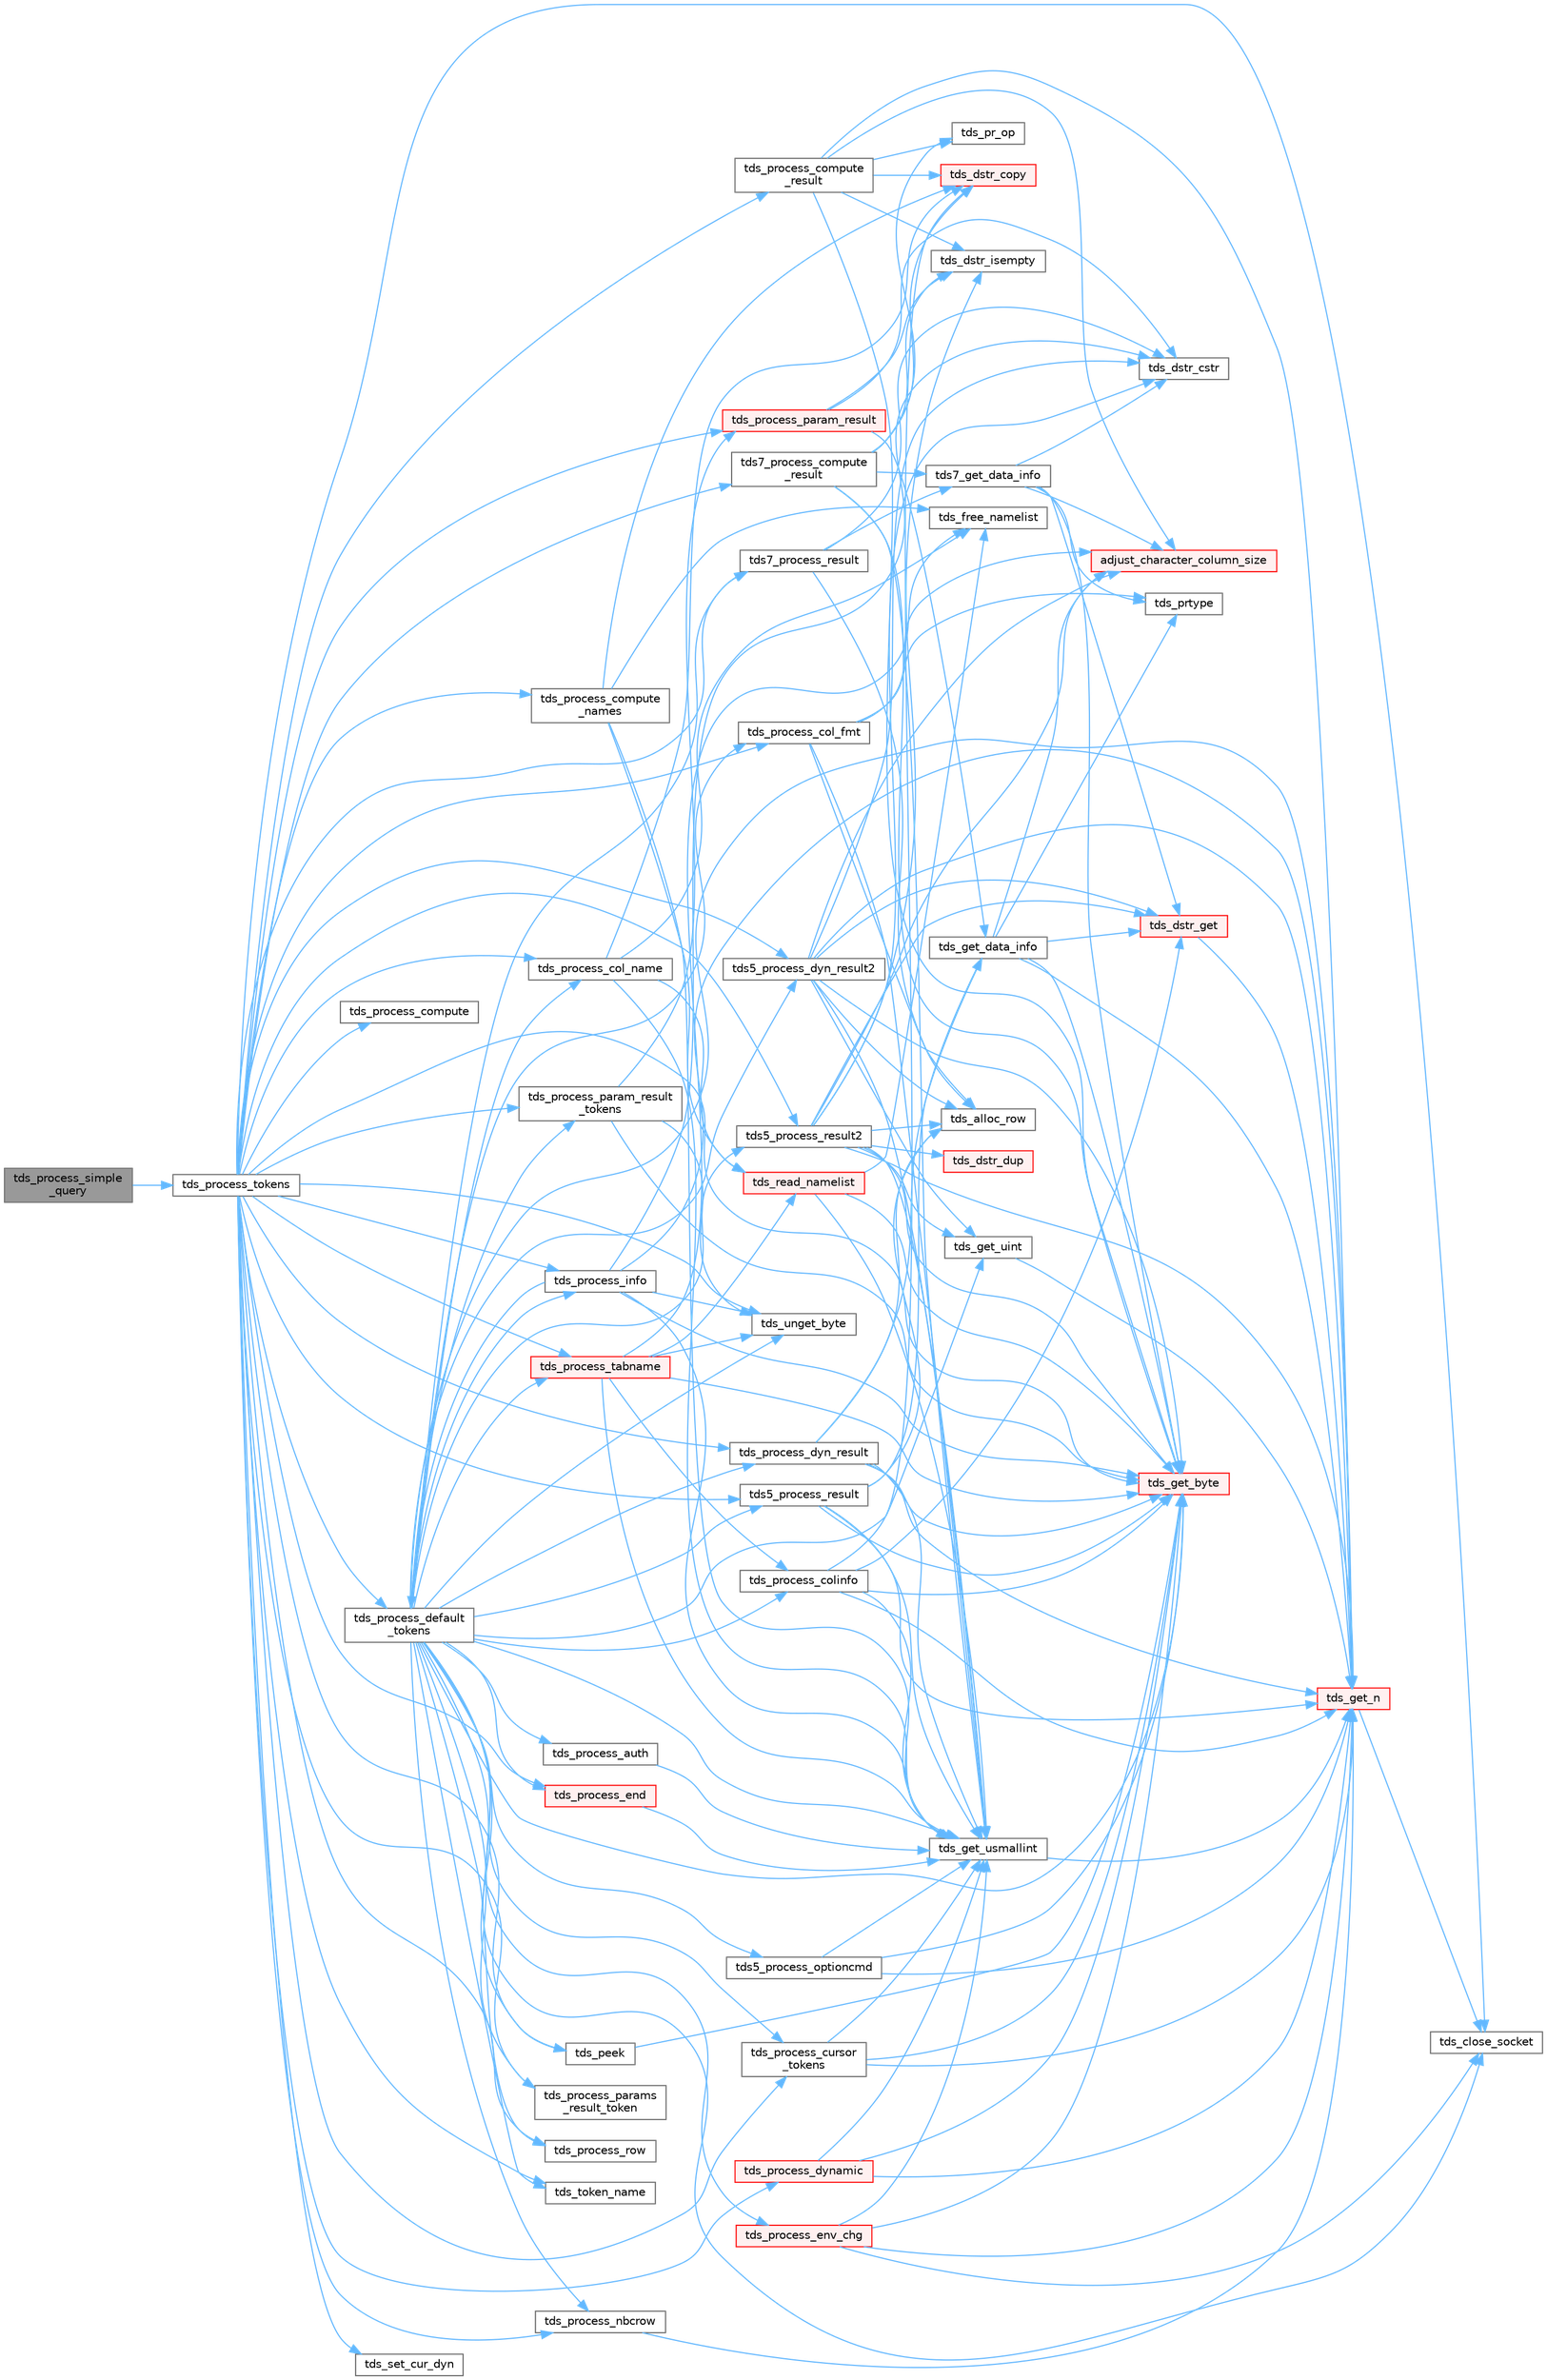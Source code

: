 digraph "tds_process_simple_query"
{
 // LATEX_PDF_SIZE
  bgcolor="transparent";
  edge [fontname=Helvetica,fontsize=10,labelfontname=Helvetica,labelfontsize=10];
  node [fontname=Helvetica,fontsize=10,shape=box,height=0.2,width=0.4];
  rankdir="LR";
  Node1 [id="Node000001",label="tds_process_simple\l_query",height=0.2,width=0.4,color="gray40", fillcolor="grey60", style="filled", fontcolor="black",tooltip="Process results for simple query as \"SET TEXTSIZE\" or \"USE dbname\" If the statement returns results,..."];
  Node1 -> Node2 [id="edge1_Node000001_Node000002",color="steelblue1",style="solid",tooltip=" "];
  Node2 [id="Node000002",label="tds_process_tokens",height=0.2,width=0.4,color="grey40", fillcolor="white", style="filled",URL="$a00592.html#gabfc9de1d1fe718818caf63a4be4035a6",tooltip="process all streams."];
  Node2 -> Node3 [id="edge2_Node000002_Node000003",color="steelblue1",style="solid",tooltip=" "];
  Node3 [id="Node000003",label="tds5_process_dyn_result2",height=0.2,width=0.4,color="grey40", fillcolor="white", style="filled",URL="$a00592.html#gae688b515631141acfbc41bbb91c8b921",tooltip="Process new TDS 5.0 token for describing output parameters."];
  Node3 -> Node4 [id="edge3_Node000003_Node000004",color="steelblue1",style="solid",tooltip=" "];
  Node4 [id="Node000004",label="adjust_character_column_size",height=0.2,width=0.4,color="red", fillcolor="#FFF0F0", style="filled",URL="$a00592.html#ga91770634ce8c0d6f1fe007b45da186fd",tooltip="Adjust column size according to client's encoding."];
  Node3 -> Node10 [id="edge4_Node000003_Node000010",color="steelblue1",style="solid",tooltip=" "];
  Node10 [id="Node000010",label="tds_alloc_row",height=0.2,width=0.4,color="grey40", fillcolor="white", style="filled",URL="$a00589.html#ga1224fb9277112dc2ce12531d2b73b145",tooltip="Allocate space for row store return NULL on out of memory."];
  Node3 -> Node11 [id="edge5_Node000003_Node000011",color="steelblue1",style="solid",tooltip=" "];
  Node11 [id="Node000011",label="tds_dstr_cstr",height=0.2,width=0.4,color="grey40", fillcolor="white", style="filled",URL="$a00593.html#gac536f0e4d77d3cff5702719362ec1766",tooltip="Returns a C version (NUL terminated string) of dstr."];
  Node3 -> Node12 [id="edge6_Node000003_Node000012",color="steelblue1",style="solid",tooltip=" "];
  Node12 [id="Node000012",label="tds_dstr_get",height=0.2,width=0.4,color="red", fillcolor="#FFF0F0", style="filled",URL="$a00591.html#ga017c427e9599c031be5c555cb32abe2c",tooltip="Reads a string from wire and put in a DSTR."];
  Node12 -> Node16 [id="edge7_Node000012_Node000016",color="steelblue1",style="solid",tooltip=" "];
  Node16 [id="Node000016",label="tds_get_n",height=0.2,width=0.4,color="red", fillcolor="#FFF0F0", style="filled",URL="$a00591.html#gae777dd57e8d1bb40349d7d7d8434fddf",tooltip="Get N bytes from the buffer and return them in the already allocated space   given to us."];
  Node16 -> Node17 [id="edge8_Node000016_Node000017",color="steelblue1",style="solid",tooltip=" "];
  Node17 [id="Node000017",label="tds_close_socket",height=0.2,width=0.4,color="grey40", fillcolor="white", style="filled",URL="$a00591.html#ga3e3f76009fce5ceedb2f42bb2c9aed2e",tooltip="Close current socket."];
  Node3 -> Node28 [id="edge9_Node000003_Node000028",color="steelblue1",style="solid",tooltip=" "];
  Node28 [id="Node000028",label="tds_get_byte",height=0.2,width=0.4,color="red", fillcolor="#FFF0F0", style="filled",URL="$a00591.html#ga0cb72d3f6943795c39db1fa692be0a58",tooltip="Return a single byte from the input buffer."];
  Node3 -> Node16 [id="edge10_Node000003_Node000016",color="steelblue1",style="solid",tooltip=" "];
  Node3 -> Node29 [id="edge11_Node000003_Node000029",color="steelblue1",style="solid",tooltip=" "];
  Node29 [id="Node000029",label="tds_get_uint",height=0.2,width=0.4,color="grey40", fillcolor="white", style="filled",URL="$a00591.html#ga9ac121c269e203337a48c5bf8afc48c3",tooltip="Get an uint32 from the server."];
  Node29 -> Node16 [id="edge12_Node000029_Node000016",color="steelblue1",style="solid",tooltip=" "];
  Node3 -> Node30 [id="edge13_Node000003_Node000030",color="steelblue1",style="solid",tooltip=" "];
  Node30 [id="Node000030",label="tds_get_usmallint",height=0.2,width=0.4,color="grey40", fillcolor="white", style="filled",URL="$a00591.html#gad38aa5b9547817854ccba1fcc7855861",tooltip="Get an uint16 from the server."];
  Node30 -> Node16 [id="edge14_Node000030_Node000016",color="steelblue1",style="solid",tooltip=" "];
  Node2 -> Node31 [id="edge15_Node000002_Node000031",color="steelblue1",style="solid",tooltip=" "];
  Node31 [id="Node000031",label="tds5_process_result",height=0.2,width=0.4,color="grey40", fillcolor="white", style="filled",URL="$a00592.html#ga547b2f48659f77a69aa802d861ac827d",tooltip="tds5_process_result() is the TDS 5.0 result set processing routine."];
  Node31 -> Node10 [id="edge16_Node000031_Node000010",color="steelblue1",style="solid",tooltip=" "];
  Node31 -> Node28 [id="edge17_Node000031_Node000028",color="steelblue1",style="solid",tooltip=" "];
  Node31 -> Node32 [id="edge18_Node000031_Node000032",color="steelblue1",style="solid",tooltip=" "];
  Node32 [id="Node000032",label="tds_get_data_info",height=0.2,width=0.4,color="grey40", fillcolor="white", style="filled",URL="$a00592.html#gad9b6b86f48be077fb44ac603845a0c27",tooltip="Reads data metadata from wire."];
  Node32 -> Node4 [id="edge19_Node000032_Node000004",color="steelblue1",style="solid",tooltip=" "];
  Node32 -> Node12 [id="edge20_Node000032_Node000012",color="steelblue1",style="solid",tooltip=" "];
  Node32 -> Node28 [id="edge21_Node000032_Node000028",color="steelblue1",style="solid",tooltip=" "];
  Node32 -> Node16 [id="edge22_Node000032_Node000016",color="steelblue1",style="solid",tooltip=" "];
  Node32 -> Node33 [id="edge23_Node000032_Node000033",color="steelblue1",style="solid",tooltip=" "];
  Node33 [id="Node000033",label="tds_prtype",height=0.2,width=0.4,color="grey40", fillcolor="white", style="filled",URL="$a00592.html#ga307f949194204f71f1a7e574424048b1",tooltip="Returns string representation of the given type."];
  Node31 -> Node16 [id="edge24_Node000031_Node000016",color="steelblue1",style="solid",tooltip=" "];
  Node31 -> Node30 [id="edge25_Node000031_Node000030",color="steelblue1",style="solid",tooltip=" "];
  Node2 -> Node34 [id="edge26_Node000002_Node000034",color="steelblue1",style="solid",tooltip=" "];
  Node34 [id="Node000034",label="tds5_process_result2",height=0.2,width=0.4,color="grey40", fillcolor="white", style="filled",URL="$a00592.html#gabe2bdd5a41ce067cb31aef18ff81cb1c",tooltip="tds5_process_result2() is the new TDS 5.0 result set processing routine."];
  Node34 -> Node4 [id="edge27_Node000034_Node000004",color="steelblue1",style="solid",tooltip=" "];
  Node34 -> Node10 [id="edge28_Node000034_Node000010",color="steelblue1",style="solid",tooltip=" "];
  Node34 -> Node11 [id="edge29_Node000034_Node000011",color="steelblue1",style="solid",tooltip=" "];
  Node34 -> Node35 [id="edge30_Node000034_Node000035",color="steelblue1",style="solid",tooltip=" "];
  Node35 [id="Node000035",label="tds_dstr_dup",height=0.2,width=0.4,color="red", fillcolor="#FFF0F0", style="filled",URL="$a00593.html#ga4e6d9fa6f9b9551a5a3390e10a5322e6",tooltip="Duplicate a string from another dynamic string."];
  Node34 -> Node12 [id="edge31_Node000034_Node000012",color="steelblue1",style="solid",tooltip=" "];
  Node34 -> Node37 [id="edge32_Node000034_Node000037",color="steelblue1",style="solid",tooltip=" "];
  Node37 [id="Node000037",label="tds_dstr_isempty",height=0.2,width=0.4,color="grey40", fillcolor="white", style="filled",URL="$a00593.html#ga197c6af67f2e7469d06c2aa055917b1e",tooltip="test if string is empty"];
  Node34 -> Node28 [id="edge33_Node000034_Node000028",color="steelblue1",style="solid",tooltip=" "];
  Node34 -> Node16 [id="edge34_Node000034_Node000016",color="steelblue1",style="solid",tooltip=" "];
  Node34 -> Node29 [id="edge35_Node000034_Node000029",color="steelblue1",style="solid",tooltip=" "];
  Node34 -> Node30 [id="edge36_Node000034_Node000030",color="steelblue1",style="solid",tooltip=" "];
  Node2 -> Node38 [id="edge37_Node000002_Node000038",color="steelblue1",style="solid",tooltip=" "];
  Node38 [id="Node000038",label="tds7_process_compute\l_result",height=0.2,width=0.4,color="grey40", fillcolor="white", style="filled",URL="$a00592.html#ga6728e344caa20aea1def85f58dea138b",tooltip="tds7_process_compute_result() processes compute result sets for TDS 7/8."];
  Node38 -> Node39 [id="edge38_Node000038_Node000039",color="steelblue1",style="solid",tooltip=" "];
  Node39 [id="Node000039",label="tds7_get_data_info",height=0.2,width=0.4,color="grey40", fillcolor="white", style="filled",URL="$a00592.html#ga07cee55fd522cca16fb59b7a8f0b1376",tooltip="Reads data information from wire."];
  Node39 -> Node4 [id="edge39_Node000039_Node000004",color="steelblue1",style="solid",tooltip=" "];
  Node39 -> Node11 [id="edge40_Node000039_Node000011",color="steelblue1",style="solid",tooltip=" "];
  Node39 -> Node12 [id="edge41_Node000039_Node000012",color="steelblue1",style="solid",tooltip=" "];
  Node39 -> Node28 [id="edge42_Node000039_Node000028",color="steelblue1",style="solid",tooltip=" "];
  Node39 -> Node33 [id="edge43_Node000039_Node000033",color="steelblue1",style="solid",tooltip=" "];
  Node38 -> Node40 [id="edge44_Node000038_Node000040",color="steelblue1",style="solid",tooltip=" "];
  Node40 [id="Node000040",label="tds_dstr_copy",height=0.2,width=0.4,color="red", fillcolor="#FFF0F0", style="filled",URL="$a00593.html#gad96366d9fa93bfc283cef1299fbe97ab",tooltip="copy a string from another"];
  Node38 -> Node37 [id="edge45_Node000038_Node000037",color="steelblue1",style="solid",tooltip=" "];
  Node38 -> Node28 [id="edge46_Node000038_Node000028",color="steelblue1",style="solid",tooltip=" "];
  Node38 -> Node30 [id="edge47_Node000038_Node000030",color="steelblue1",style="solid",tooltip=" "];
  Node38 -> Node41 [id="edge48_Node000038_Node000041",color="steelblue1",style="solid",tooltip=" "];
  Node41 [id="Node000041",label="tds_pr_op",height=0.2,width=0.4,color="grey40", fillcolor="white", style="filled",URL="$a00592.html#ga62dc14d21453e88e24880ee0acaca73a",tooltip="Returns string representation for a given operation."];
  Node2 -> Node42 [id="edge49_Node000002_Node000042",color="steelblue1",style="solid",tooltip=" "];
  Node42 [id="Node000042",label="tds7_process_result",height=0.2,width=0.4,color="grey40", fillcolor="white", style="filled",URL="$a00592.html#gaca56fc22d65a24a96d1bef310ade73aa",tooltip="tds7_process_result() is the TDS 7.0 result set processing routine."];
  Node42 -> Node39 [id="edge50_Node000042_Node000039",color="steelblue1",style="solid",tooltip=" "];
  Node42 -> Node10 [id="edge51_Node000042_Node000010",color="steelblue1",style="solid",tooltip=" "];
  Node42 -> Node11 [id="edge52_Node000042_Node000011",color="steelblue1",style="solid",tooltip=" "];
  Node2 -> Node17 [id="edge53_Node000002_Node000017",color="steelblue1",style="solid",tooltip=" "];
  Node2 -> Node28 [id="edge54_Node000002_Node000028",color="steelblue1",style="solid",tooltip=" "];
  Node2 -> Node43 [id="edge55_Node000002_Node000043",color="steelblue1",style="solid",tooltip=" "];
  Node43 [id="Node000043",label="tds_peek",height=0.2,width=0.4,color="grey40", fillcolor="white", style="filled",URL="$a00591.html#ga221e98a9c8be96ec6c8547891e1b53af",tooltip="Reads a byte from the TDS stream without removing it."];
  Node43 -> Node28 [id="edge56_Node000043_Node000028",color="steelblue1",style="solid",tooltip=" "];
  Node2 -> Node44 [id="edge57_Node000002_Node000044",color="steelblue1",style="solid",tooltip=" "];
  Node44 [id="Node000044",label="tds_process_col_fmt",height=0.2,width=0.4,color="grey40", fillcolor="white", style="filled",URL="$a00592.html#ga4e3dd9d3614f5f0433b78b761dd68741",tooltip="tds_process_col_fmt() is the other half of result set processing under TDS 4.2."];
  Node44 -> Node4 [id="edge58_Node000044_Node000004",color="steelblue1",style="solid",tooltip=" "];
  Node44 -> Node10 [id="edge59_Node000044_Node000010",color="steelblue1",style="solid",tooltip=" "];
  Node44 -> Node30 [id="edge60_Node000044_Node000030",color="steelblue1",style="solid",tooltip=" "];
  Node44 -> Node33 [id="edge61_Node000044_Node000033",color="steelblue1",style="solid",tooltip=" "];
  Node2 -> Node45 [id="edge62_Node000002_Node000045",color="steelblue1",style="solid",tooltip=" "];
  Node45 [id="Node000045",label="tds_process_col_name",height=0.2,width=0.4,color="grey40", fillcolor="white", style="filled",URL="$a00592.html#ga905d2fa5e1b602817bd16bb0fcf9eadb",tooltip="tds_process_col_name() is one half of the result set under TDS 4.2 it contains all the column names,..."];
  Node45 -> Node40 [id="edge63_Node000045_Node000040",color="steelblue1",style="solid",tooltip=" "];
  Node45 -> Node46 [id="edge64_Node000045_Node000046",color="steelblue1",style="solid",tooltip=" "];
  Node46 [id="Node000046",label="tds_free_namelist",height=0.2,width=0.4,color="grey40", fillcolor="white", style="filled",URL="$a00592.html#ga21e9de33de9c8c492aa2f96c823596bb",tooltip="Frees list of names."];
  Node45 -> Node30 [id="edge65_Node000045_Node000030",color="steelblue1",style="solid",tooltip=" "];
  Node45 -> Node47 [id="edge66_Node000045_Node000047",color="steelblue1",style="solid",tooltip=" "];
  Node47 [id="Node000047",label="tds_read_namelist",height=0.2,width=0.4,color="red", fillcolor="#FFF0F0", style="filled",URL="$a00592.html#gaeaaed2ea1d8c827da1a0f5b419524ae1",tooltip="Reads list of names (usually table names)"];
  Node47 -> Node46 [id="edge67_Node000047_Node000046",color="steelblue1",style="solid",tooltip=" "];
  Node47 -> Node28 [id="edge68_Node000047_Node000028",color="steelblue1",style="solid",tooltip=" "];
  Node47 -> Node30 [id="edge69_Node000047_Node000030",color="steelblue1",style="solid",tooltip=" "];
  Node2 -> Node49 [id="edge70_Node000002_Node000049",color="steelblue1",style="solid",tooltip=" "];
  Node49 [id="Node000049",label="tds_process_compute",height=0.2,width=0.4,color="grey40", fillcolor="white", style="filled",URL="$a00592.html#ga6fcb37d5addebdc1af9f34ebc59fd7a8",tooltip="tds_process_compute() processes compute rows and places them in the row buffer."];
  Node2 -> Node50 [id="edge71_Node000002_Node000050",color="steelblue1",style="solid",tooltip=" "];
  Node50 [id="Node000050",label="tds_process_compute\l_names",height=0.2,width=0.4,color="grey40", fillcolor="white", style="filled",URL="$a00592.html#gae5b3e01f3d665f9e377de091f46f1ab9",tooltip="tds_process_compute_names() processes compute result sets."];
  Node50 -> Node40 [id="edge72_Node000050_Node000040",color="steelblue1",style="solid",tooltip=" "];
  Node50 -> Node46 [id="edge73_Node000050_Node000046",color="steelblue1",style="solid",tooltip=" "];
  Node50 -> Node30 [id="edge74_Node000050_Node000030",color="steelblue1",style="solid",tooltip=" "];
  Node50 -> Node47 [id="edge75_Node000050_Node000047",color="steelblue1",style="solid",tooltip=" "];
  Node2 -> Node51 [id="edge76_Node000002_Node000051",color="steelblue1",style="solid",tooltip=" "];
  Node51 [id="Node000051",label="tds_process_compute\l_result",height=0.2,width=0.4,color="grey40", fillcolor="white", style="filled",URL="$a00592.html#gae3368ea80d0d8b13791ceb13ee5f19c9",tooltip="tds_process_compute_result() processes compute result sets."];
  Node51 -> Node4 [id="edge77_Node000051_Node000004",color="steelblue1",style="solid",tooltip=" "];
  Node51 -> Node40 [id="edge78_Node000051_Node000040",color="steelblue1",style="solid",tooltip=" "];
  Node51 -> Node37 [id="edge79_Node000051_Node000037",color="steelblue1",style="solid",tooltip=" "];
  Node51 -> Node28 [id="edge80_Node000051_Node000028",color="steelblue1",style="solid",tooltip=" "];
  Node51 -> Node16 [id="edge81_Node000051_Node000016",color="steelblue1",style="solid",tooltip=" "];
  Node51 -> Node41 [id="edge82_Node000051_Node000041",color="steelblue1",style="solid",tooltip=" "];
  Node2 -> Node52 [id="edge83_Node000002_Node000052",color="steelblue1",style="solid",tooltip=" "];
  Node52 [id="Node000052",label="tds_process_cursor\l_tokens",height=0.2,width=0.4,color="grey40", fillcolor="white", style="filled",URL="$a00592.html#ga315d875d90c64d12d61fc9e33b4dee96",tooltip="Reads cursor command results."];
  Node52 -> Node28 [id="edge84_Node000052_Node000028",color="steelblue1",style="solid",tooltip=" "];
  Node52 -> Node16 [id="edge85_Node000052_Node000016",color="steelblue1",style="solid",tooltip=" "];
  Node52 -> Node30 [id="edge86_Node000052_Node000030",color="steelblue1",style="solid",tooltip=" "];
  Node2 -> Node53 [id="edge87_Node000002_Node000053",color="steelblue1",style="solid",tooltip=" "];
  Node53 [id="Node000053",label="tds_process_default\l_tokens",height=0.2,width=0.4,color="grey40", fillcolor="white", style="filled",URL="$a00592.html#ga39453d084f3f780ac4602d4abf2839f7",tooltip="tds_process_default_tokens() is a catch all function that is called to process tokens not known to ot..."];
  Node53 -> Node3 [id="edge88_Node000053_Node000003",color="steelblue1",style="solid",tooltip=" "];
  Node53 -> Node54 [id="edge89_Node000053_Node000054",color="steelblue1",style="solid",tooltip=" "];
  Node54 [id="Node000054",label="tds5_process_optioncmd",height=0.2,width=0.4,color="grey40", fillcolor="white", style="filled",URL="$a00592.html#gaa6a7e5aeb10a1322911c47be9c43e2d2",tooltip="Process option cmd results."];
  Node54 -> Node28 [id="edge90_Node000054_Node000028",color="steelblue1",style="solid",tooltip=" "];
  Node54 -> Node16 [id="edge91_Node000054_Node000016",color="steelblue1",style="solid",tooltip=" "];
  Node54 -> Node30 [id="edge92_Node000054_Node000030",color="steelblue1",style="solid",tooltip=" "];
  Node53 -> Node31 [id="edge93_Node000053_Node000031",color="steelblue1",style="solid",tooltip=" "];
  Node53 -> Node34 [id="edge94_Node000053_Node000034",color="steelblue1",style="solid",tooltip=" "];
  Node53 -> Node42 [id="edge95_Node000053_Node000042",color="steelblue1",style="solid",tooltip=" "];
  Node53 -> Node17 [id="edge96_Node000053_Node000017",color="steelblue1",style="solid",tooltip=" "];
  Node53 -> Node28 [id="edge97_Node000053_Node000028",color="steelblue1",style="solid",tooltip=" "];
  Node53 -> Node16 [id="edge98_Node000053_Node000016",color="steelblue1",style="solid",tooltip=" "];
  Node53 -> Node29 [id="edge99_Node000053_Node000029",color="steelblue1",style="solid",tooltip=" "];
  Node53 -> Node30 [id="edge100_Node000053_Node000030",color="steelblue1",style="solid",tooltip=" "];
  Node53 -> Node43 [id="edge101_Node000053_Node000043",color="steelblue1",style="solid",tooltip=" "];
  Node53 -> Node55 [id="edge102_Node000053_Node000055",color="steelblue1",style="solid",tooltip=" "];
  Node55 [id="Node000055",label="tds_process_auth",height=0.2,width=0.4,color="grey40", fillcolor="white", style="filled",URL="$a00592.html#ga4e1e52e09b0c27a9b9f53eb6b539afce",tooltip="Process authentication token."];
  Node55 -> Node30 [id="edge103_Node000055_Node000030",color="steelblue1",style="solid",tooltip=" "];
  Node53 -> Node44 [id="edge104_Node000053_Node000044",color="steelblue1",style="solid",tooltip=" "];
  Node53 -> Node45 [id="edge105_Node000053_Node000045",color="steelblue1",style="solid",tooltip=" "];
  Node53 -> Node56 [id="edge106_Node000053_Node000056",color="steelblue1",style="solid",tooltip=" "];
  Node56 [id="Node000056",label="tds_process_colinfo",height=0.2,width=0.4,color="grey40", fillcolor="white", style="filled",URL="$a00592.html#ga22c7f413d43fc0d511e122a3de389166",tooltip="Reads column information."];
  Node56 -> Node40 [id="edge107_Node000056_Node000040",color="steelblue1",style="solid",tooltip=" "];
  Node56 -> Node12 [id="edge108_Node000056_Node000012",color="steelblue1",style="solid",tooltip=" "];
  Node56 -> Node28 [id="edge109_Node000056_Node000028",color="steelblue1",style="solid",tooltip=" "];
  Node56 -> Node16 [id="edge110_Node000056_Node000016",color="steelblue1",style="solid",tooltip=" "];
  Node56 -> Node30 [id="edge111_Node000056_Node000030",color="steelblue1",style="solid",tooltip=" "];
  Node53 -> Node52 [id="edge112_Node000053_Node000052",color="steelblue1",style="solid",tooltip=" "];
  Node53 -> Node57 [id="edge113_Node000053_Node000057",color="steelblue1",style="solid",tooltip=" "];
  Node57 [id="Node000057",label="tds_process_dyn_result",height=0.2,width=0.4,color="grey40", fillcolor="white", style="filled",URL="$a00592.html#ga416cf119c1d4a0fca27dc5b50c261358",tooltip="Process results from dynamic."];
  Node57 -> Node10 [id="edge114_Node000057_Node000010",color="steelblue1",style="solid",tooltip=" "];
  Node57 -> Node28 [id="edge115_Node000057_Node000028",color="steelblue1",style="solid",tooltip=" "];
  Node57 -> Node32 [id="edge116_Node000057_Node000032",color="steelblue1",style="solid",tooltip=" "];
  Node57 -> Node16 [id="edge117_Node000057_Node000016",color="steelblue1",style="solid",tooltip=" "];
  Node57 -> Node30 [id="edge118_Node000057_Node000030",color="steelblue1",style="solid",tooltip=" "];
  Node53 -> Node58 [id="edge119_Node000053_Node000058",color="steelblue1",style="solid",tooltip=" "];
  Node58 [id="Node000058",label="tds_process_end",height=0.2,width=0.4,color="red", fillcolor="#FFF0F0", style="filled",URL="$a00592.html#ga6ee2e7af38af768611b8bf4b79c36f46",tooltip="tds_process_end() processes any of the DONE, DONEPROC, or DONEINPROC tokens."];
  Node58 -> Node30 [id="edge120_Node000058_Node000030",color="steelblue1",style="solid",tooltip=" "];
  Node53 -> Node79 [id="edge121_Node000053_Node000079",color="steelblue1",style="solid",tooltip=" "];
  Node79 [id="Node000079",label="tds_process_env_chg",height=0.2,width=0.4,color="red", fillcolor="#FFF0F0", style="filled",URL="$a00592.html#ga3e1b4df4410a86a563a8c155e7799720",tooltip="tds_process_env_chg() when ever certain things change on the server, such as database,..."];
  Node79 -> Node17 [id="edge122_Node000079_Node000017",color="steelblue1",style="solid",tooltip=" "];
  Node79 -> Node28 [id="edge123_Node000079_Node000028",color="steelblue1",style="solid",tooltip=" "];
  Node79 -> Node16 [id="edge124_Node000079_Node000016",color="steelblue1",style="solid",tooltip=" "];
  Node79 -> Node30 [id="edge125_Node000079_Node000030",color="steelblue1",style="solid",tooltip=" "];
  Node53 -> Node80 [id="edge126_Node000053_Node000080",color="steelblue1",style="solid",tooltip=" "];
  Node80 [id="Node000080",label="tds_process_info",height=0.2,width=0.4,color="grey40", fillcolor="white", style="filled",URL="$a00592.html#ga65a2316369529731732f200c190d05d6",tooltip="tds_process_info() is called for INFO, ERR, or EED tokens and is responsible for calling the CLI's me..."];
  Node80 -> Node11 [id="edge127_Node000080_Node000011",color="steelblue1",style="solid",tooltip=" "];
  Node80 -> Node28 [id="edge128_Node000080_Node000028",color="steelblue1",style="solid",tooltip=" "];
  Node80 -> Node16 [id="edge129_Node000080_Node000016",color="steelblue1",style="solid",tooltip=" "];
  Node80 -> Node30 [id="edge130_Node000080_Node000030",color="steelblue1",style="solid",tooltip=" "];
  Node80 -> Node53 [id="edge131_Node000080_Node000053",color="steelblue1",style="solid",tooltip=" "];
  Node80 -> Node81 [id="edge132_Node000080_Node000081",color="steelblue1",style="solid",tooltip=" "];
  Node81 [id="Node000081",label="tds_unget_byte",height=0.2,width=0.4,color="grey40", fillcolor="white", style="filled",URL="$a00591.html#gad70d59fb317d098b0c9fd29dd77131a8",tooltip="Unget will always work as long as you don't call it twice in a row."];
  Node53 -> Node82 [id="edge133_Node000053_Node000082",color="steelblue1",style="solid",tooltip=" "];
  Node82 [id="Node000082",label="tds_process_nbcrow",height=0.2,width=0.4,color="grey40", fillcolor="white", style="filled",URL="$a00592.html#gaf7264c9eb3aa7a73358a4c65f02d3d3c",tooltip="tds_process_nbcrow() processes rows and places them in the row buffer."];
  Node82 -> Node16 [id="edge134_Node000082_Node000016",color="steelblue1",style="solid",tooltip=" "];
  Node53 -> Node83 [id="edge135_Node000053_Node000083",color="steelblue1",style="solid",tooltip=" "];
  Node83 [id="Node000083",label="tds_process_param_result\l_tokens",height=0.2,width=0.4,color="grey40", fillcolor="white", style="filled",URL="$a00592.html#ga9fdef8228d29cab7fa9098f07fa73fba",tooltip="Process parameters from networks."];
  Node83 -> Node28 [id="edge136_Node000083_Node000028",color="steelblue1",style="solid",tooltip=" "];
  Node83 -> Node84 [id="edge137_Node000083_Node000084",color="steelblue1",style="solid",tooltip=" "];
  Node84 [id="Node000084",label="tds_process_param_result",height=0.2,width=0.4,color="red", fillcolor="#FFF0F0", style="filled",URL="$a00592.html#gacb3354443bcefe7a500a500a4904cc05",tooltip="process output parameters of a stored procedure."];
  Node84 -> Node11 [id="edge138_Node000084_Node000011",color="steelblue1",style="solid",tooltip=" "];
  Node84 -> Node37 [id="edge139_Node000084_Node000037",color="steelblue1",style="solid",tooltip=" "];
  Node84 -> Node32 [id="edge140_Node000084_Node000032",color="steelblue1",style="solid",tooltip=" "];
  Node83 -> Node81 [id="edge141_Node000083_Node000081",color="steelblue1",style="solid",tooltip=" "];
  Node53 -> Node88 [id="edge142_Node000053_Node000088",color="steelblue1",style="solid",tooltip=" "];
  Node88 [id="Node000088",label="tds_process_params\l_result_token",height=0.2,width=0.4,color="grey40", fillcolor="white", style="filled",URL="$a00592.html#ga7b18c0911a9dc69939577b39eb64725d",tooltip="tds_process_params_result_token() processes params on TDS5."];
  Node53 -> Node89 [id="edge143_Node000053_Node000089",color="steelblue1",style="solid",tooltip=" "];
  Node89 [id="Node000089",label="tds_process_row",height=0.2,width=0.4,color="grey40", fillcolor="white", style="filled",URL="$a00592.html#gaad814dd6e35aee8332035d06dc8b5d65",tooltip="tds_process_row() processes rows and places them in the row buffer."];
  Node53 -> Node90 [id="edge144_Node000053_Node000090",color="steelblue1",style="solid",tooltip=" "];
  Node90 [id="Node000090",label="tds_process_tabname",height=0.2,width=0.4,color="red", fillcolor="#FFF0F0", style="filled",URL="$a00592.html#gaeec59bca9bd0c5388e245f0d19d9c81a",tooltip="Process list of table from network."];
  Node90 -> Node46 [id="edge145_Node000090_Node000046",color="steelblue1",style="solid",tooltip=" "];
  Node90 -> Node28 [id="edge146_Node000090_Node000028",color="steelblue1",style="solid",tooltip=" "];
  Node90 -> Node30 [id="edge147_Node000090_Node000030",color="steelblue1",style="solid",tooltip=" "];
  Node90 -> Node56 [id="edge148_Node000090_Node000056",color="steelblue1",style="solid",tooltip=" "];
  Node90 -> Node47 [id="edge149_Node000090_Node000047",color="steelblue1",style="solid",tooltip=" "];
  Node90 -> Node81 [id="edge150_Node000090_Node000081",color="steelblue1",style="solid",tooltip=" "];
  Node53 -> Node94 [id="edge151_Node000053_Node000094",color="steelblue1",style="solid",tooltip=" "];
  Node94 [id="Node000094",label="tds_token_name",height=0.2,width=0.4,color="grey40", fillcolor="white", style="filled",URL="$a00592.html#ga7f24a7af985cd320788122e98072b7af",tooltip="Returns string representation for a given token type."];
  Node53 -> Node81 [id="edge152_Node000053_Node000081",color="steelblue1",style="solid",tooltip=" "];
  Node2 -> Node57 [id="edge153_Node000002_Node000057",color="steelblue1",style="solid",tooltip=" "];
  Node2 -> Node95 [id="edge154_Node000002_Node000095",color="steelblue1",style="solid",tooltip=" "];
  Node95 [id="Node000095",label="tds_process_dynamic",height=0.2,width=0.4,color="red", fillcolor="#FFF0F0", style="filled",URL="$a00592.html#ga5cfc0340d8d717e67f60037e029b2142",tooltip="tds_process_dynamic() finds the element of the dyns array for the id"];
  Node95 -> Node28 [id="edge155_Node000095_Node000028",color="steelblue1",style="solid",tooltip=" "];
  Node95 -> Node16 [id="edge156_Node000095_Node000016",color="steelblue1",style="solid",tooltip=" "];
  Node95 -> Node30 [id="edge157_Node000095_Node000030",color="steelblue1",style="solid",tooltip=" "];
  Node2 -> Node58 [id="edge158_Node000002_Node000058",color="steelblue1",style="solid",tooltip=" "];
  Node2 -> Node80 [id="edge159_Node000002_Node000080",color="steelblue1",style="solid",tooltip=" "];
  Node2 -> Node82 [id="edge160_Node000002_Node000082",color="steelblue1",style="solid",tooltip=" "];
  Node2 -> Node84 [id="edge161_Node000002_Node000084",color="steelblue1",style="solid",tooltip=" "];
  Node2 -> Node83 [id="edge162_Node000002_Node000083",color="steelblue1",style="solid",tooltip=" "];
  Node2 -> Node88 [id="edge163_Node000002_Node000088",color="steelblue1",style="solid",tooltip=" "];
  Node2 -> Node89 [id="edge164_Node000002_Node000089",color="steelblue1",style="solid",tooltip=" "];
  Node2 -> Node90 [id="edge165_Node000002_Node000090",color="steelblue1",style="solid",tooltip=" "];
  Node2 -> Node74 [id="edge166_Node000002_Node000074",color="steelblue1",style="solid",tooltip=" "];
  Node74 [id="Node000074",label="tds_set_cur_dyn",height=0.2,width=0.4,color="grey40", fillcolor="white", style="filled",URL="$a00590.html#gae8b7db85af16701fc0604eb117cbd4e4",tooltip="Set current dynamic."];
  Node2 -> Node94 [id="edge167_Node000002_Node000094",color="steelblue1",style="solid",tooltip=" "];
  Node2 -> Node81 [id="edge168_Node000002_Node000081",color="steelblue1",style="solid",tooltip=" "];
}
